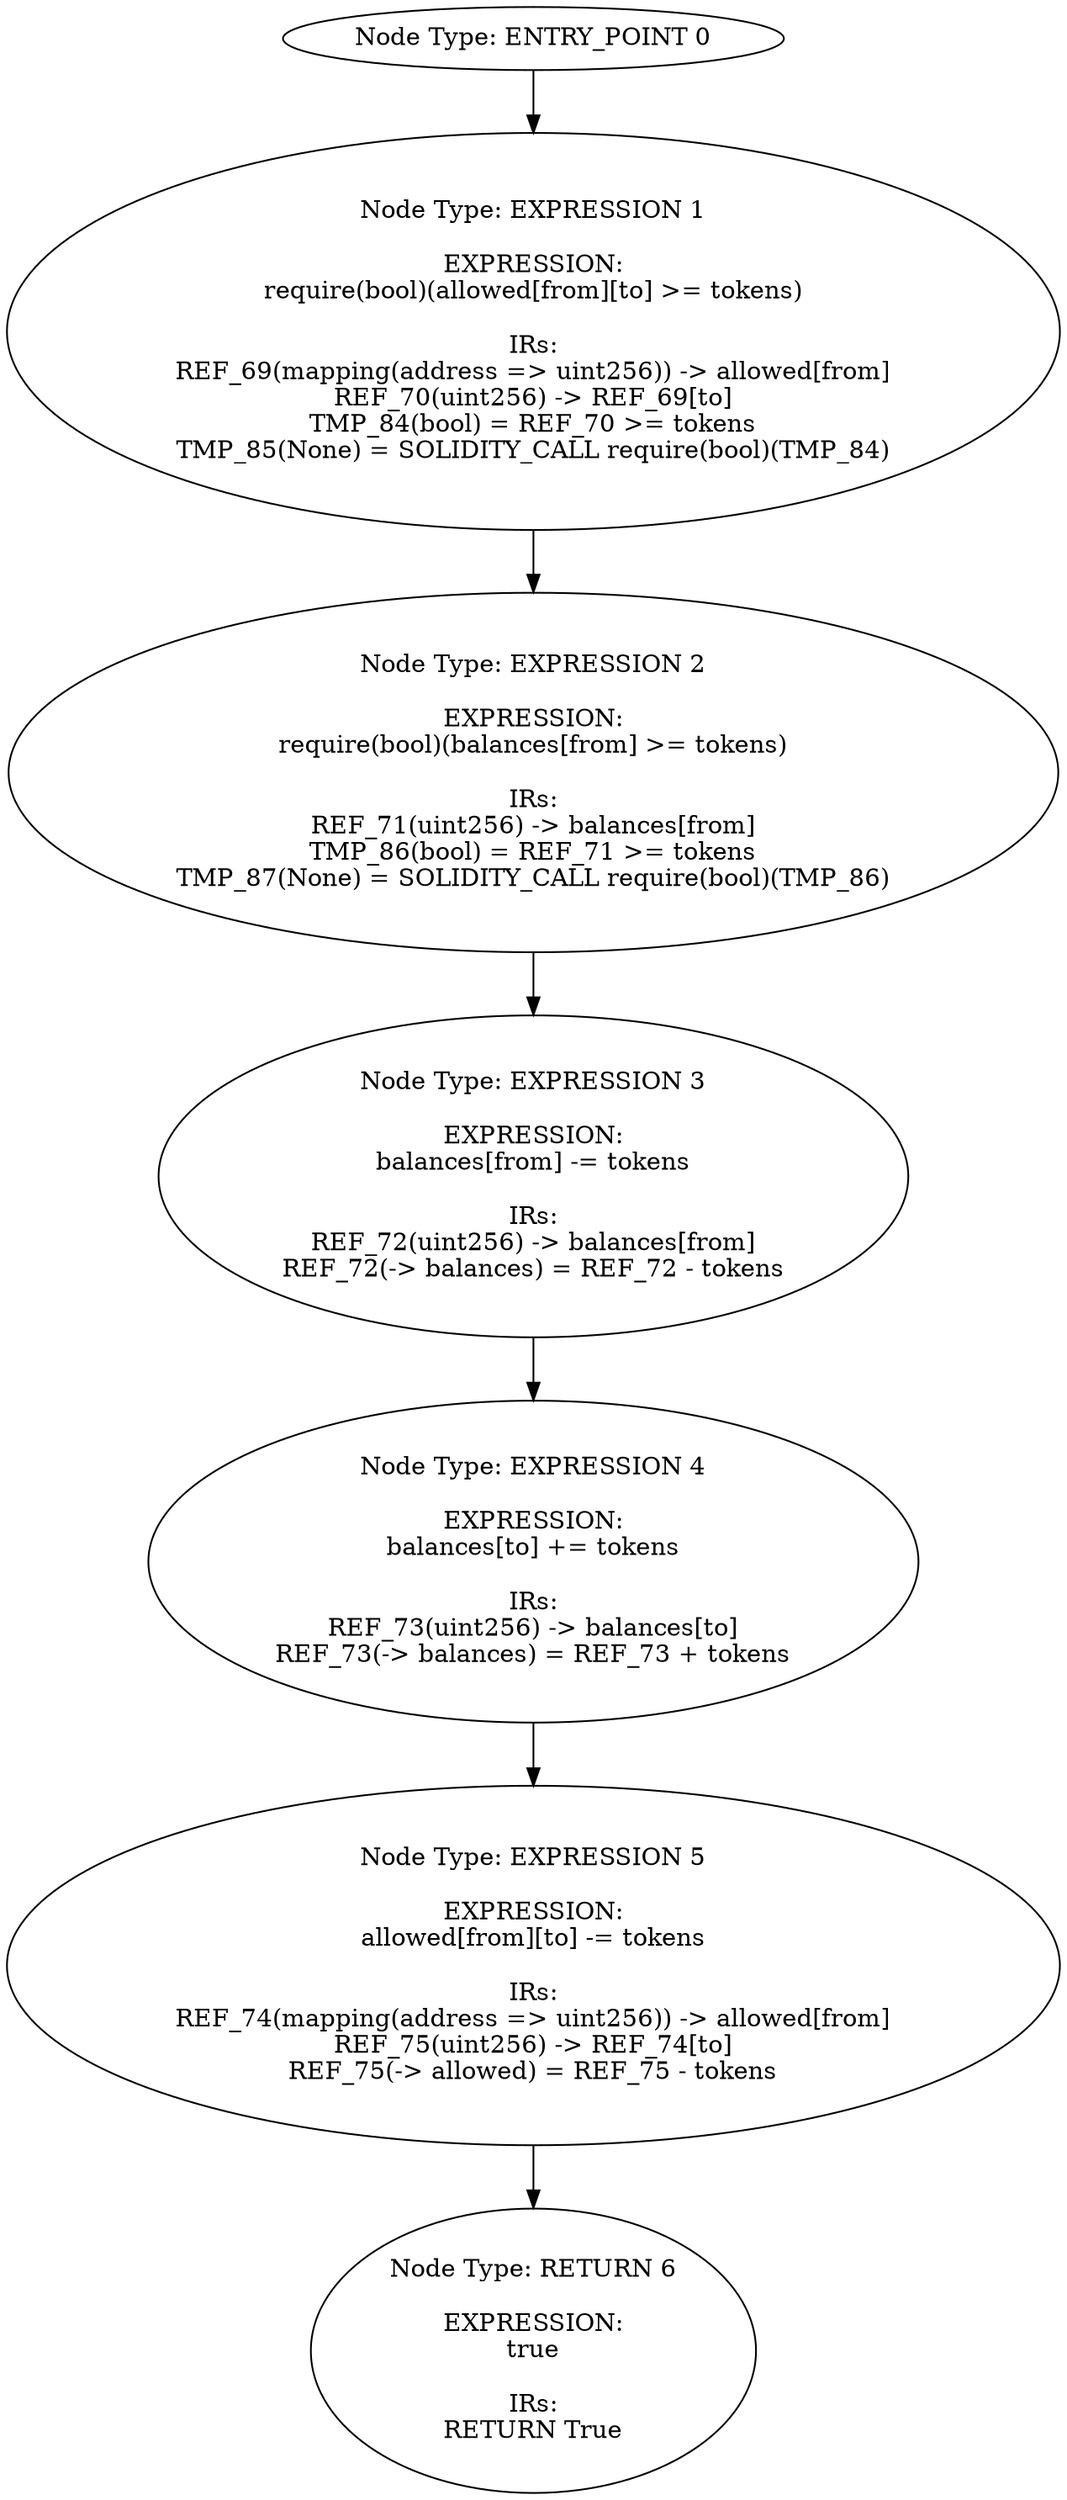 digraph{
0[label="Node Type: ENTRY_POINT 0
"];
0->1;
1[label="Node Type: EXPRESSION 1

EXPRESSION:
require(bool)(allowed[from][to] >= tokens)

IRs:
REF_69(mapping(address => uint256)) -> allowed[from]
REF_70(uint256) -> REF_69[to]
TMP_84(bool) = REF_70 >= tokens
TMP_85(None) = SOLIDITY_CALL require(bool)(TMP_84)"];
1->2;
2[label="Node Type: EXPRESSION 2

EXPRESSION:
require(bool)(balances[from] >= tokens)

IRs:
REF_71(uint256) -> balances[from]
TMP_86(bool) = REF_71 >= tokens
TMP_87(None) = SOLIDITY_CALL require(bool)(TMP_86)"];
2->3;
3[label="Node Type: EXPRESSION 3

EXPRESSION:
balances[from] -= tokens

IRs:
REF_72(uint256) -> balances[from]
REF_72(-> balances) = REF_72 - tokens"];
3->4;
4[label="Node Type: EXPRESSION 4

EXPRESSION:
balances[to] += tokens

IRs:
REF_73(uint256) -> balances[to]
REF_73(-> balances) = REF_73 + tokens"];
4->5;
5[label="Node Type: EXPRESSION 5

EXPRESSION:
allowed[from][to] -= tokens

IRs:
REF_74(mapping(address => uint256)) -> allowed[from]
REF_75(uint256) -> REF_74[to]
REF_75(-> allowed) = REF_75 - tokens"];
5->6;
6[label="Node Type: RETURN 6

EXPRESSION:
true

IRs:
RETURN True"];
}
